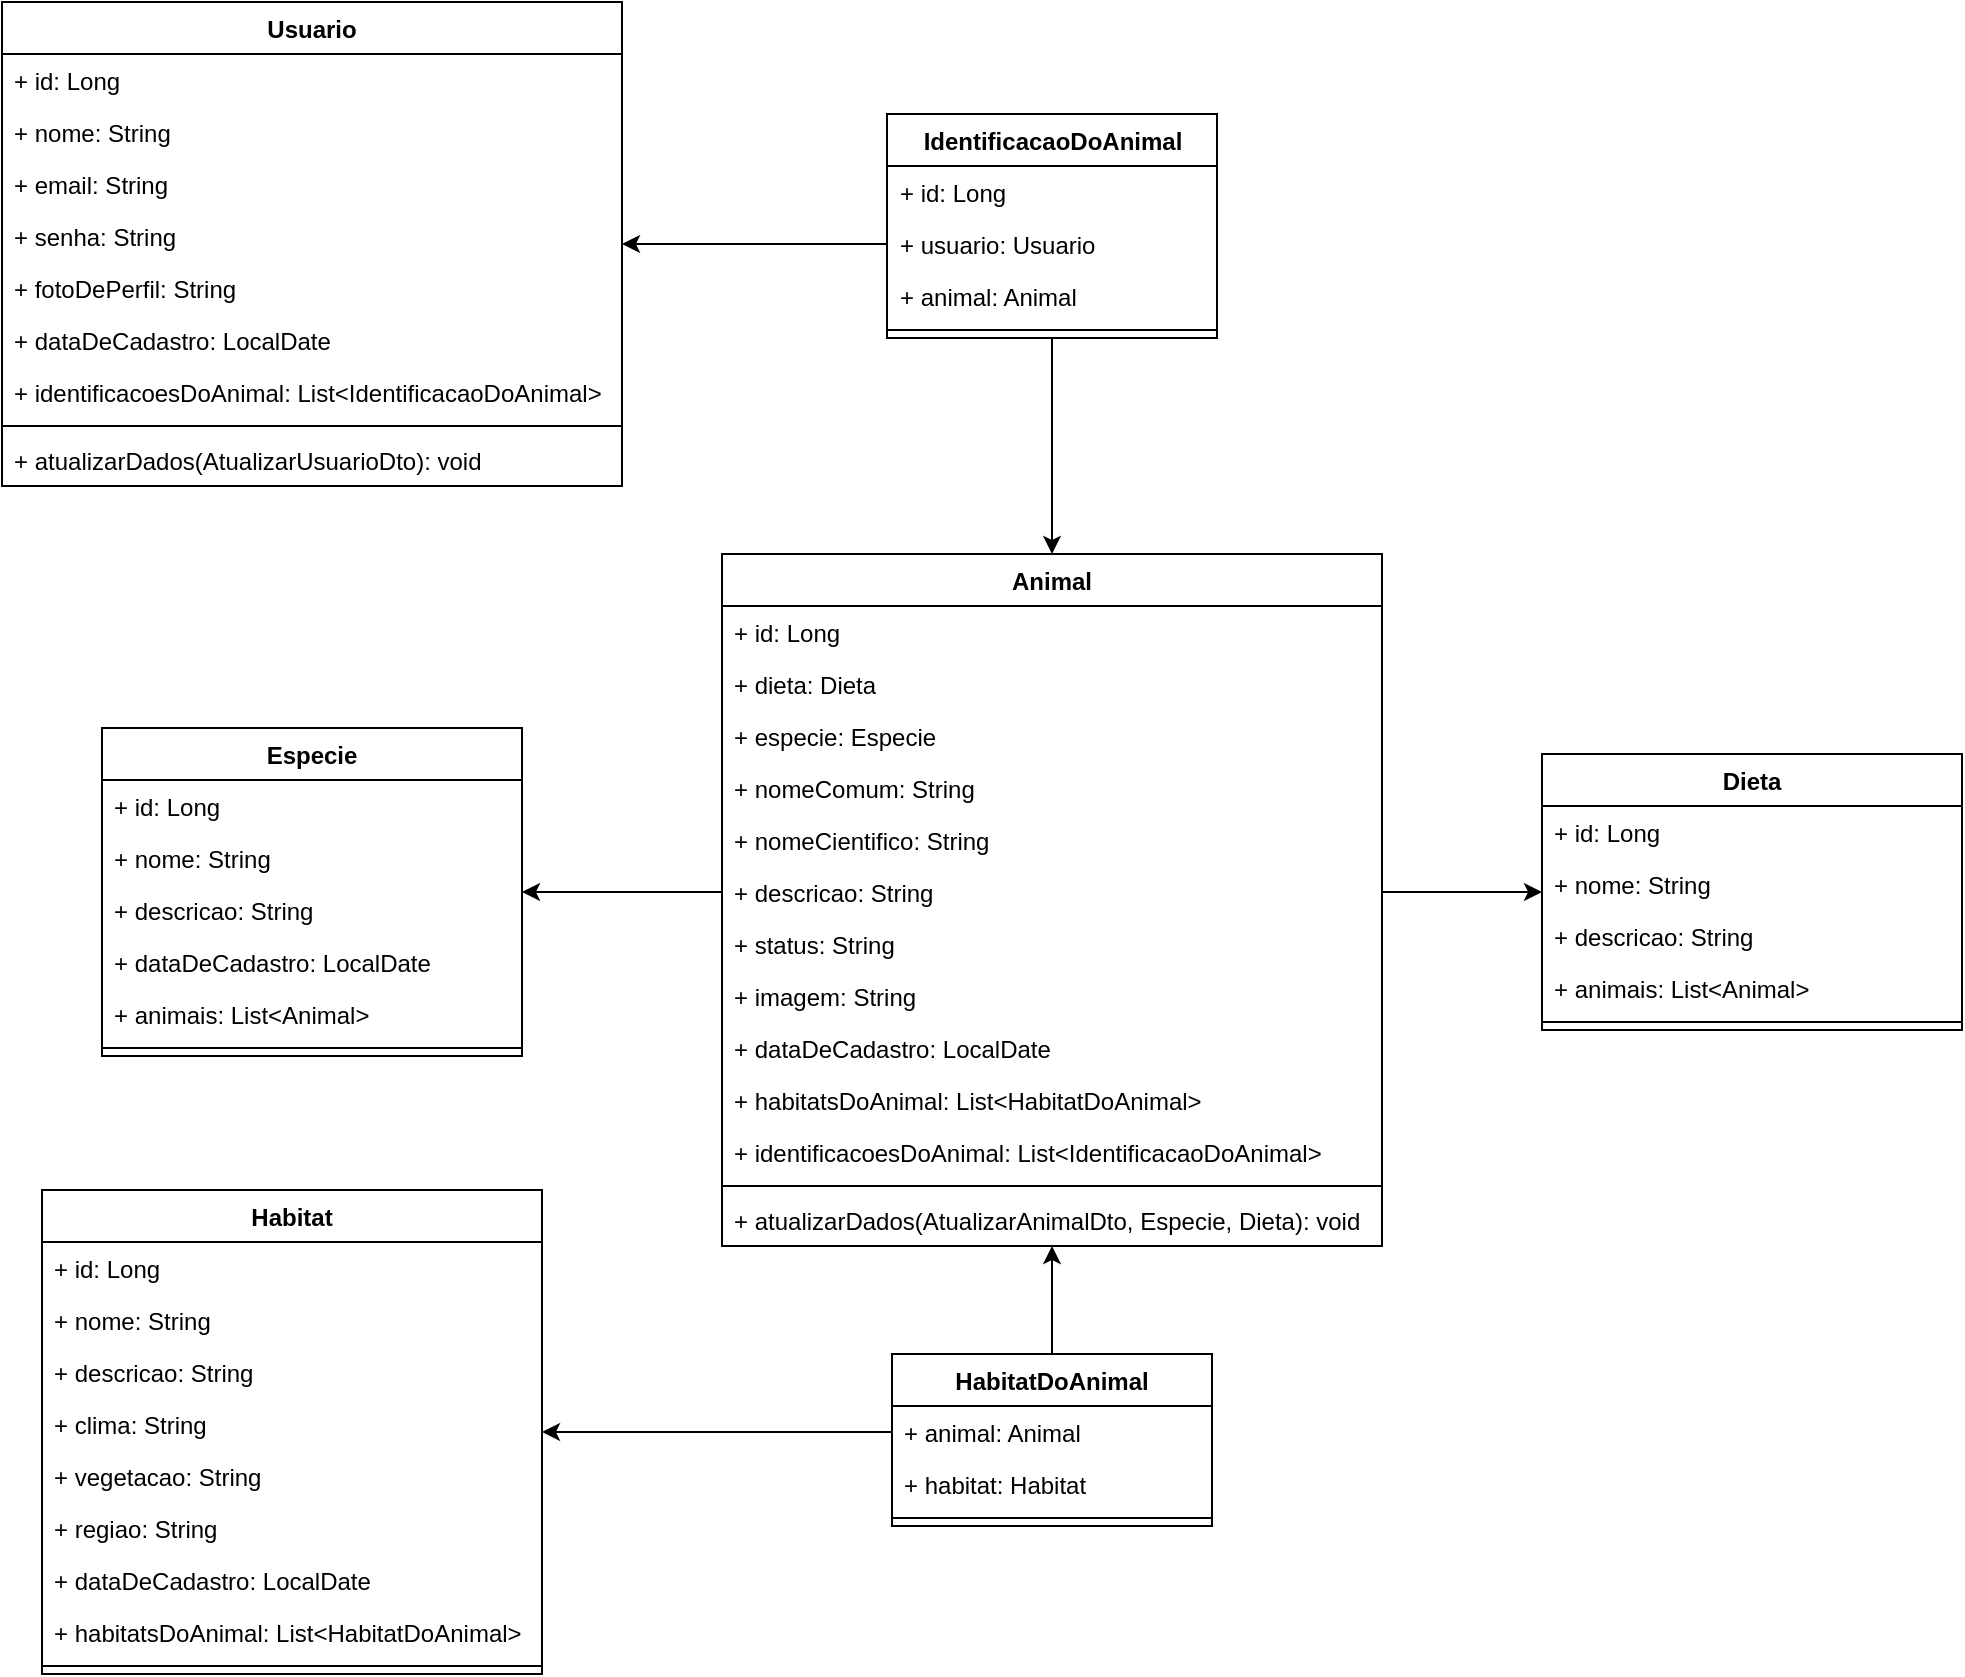 <mxfile version="24.3.1" type="device">
  <diagram name="Página-1" id="vnCN5ZzudigB0-TK1drn">
    <mxGraphModel dx="1556" dy="754" grid="1" gridSize="10" guides="1" tooltips="1" connect="1" arrows="1" fold="1" page="1" pageScale="1" pageWidth="827" pageHeight="1169" math="0" shadow="0">
      <root>
        <mxCell id="0" />
        <mxCell id="1" parent="0" />
        <mxCell id="UZVreMLu3sTQqI6S69wk-1" value="Animal" style="swimlane;fontStyle=1;align=center;verticalAlign=top;childLayout=stackLayout;horizontal=1;startSize=26;horizontalStack=0;resizeParent=1;resizeParentMax=0;resizeLast=0;collapsible=1;marginBottom=0;whiteSpace=wrap;html=1;" vertex="1" parent="1">
          <mxGeometry x="260" y="300" width="330" height="346" as="geometry" />
        </mxCell>
        <mxCell id="UZVreMLu3sTQqI6S69wk-2" value="+ id: Long" style="text;strokeColor=none;fillColor=none;align=left;verticalAlign=top;spacingLeft=4;spacingRight=4;overflow=hidden;rotatable=0;points=[[0,0.5],[1,0.5]];portConstraint=eastwest;whiteSpace=wrap;html=1;" vertex="1" parent="UZVreMLu3sTQqI6S69wk-1">
          <mxGeometry y="26" width="330" height="26" as="geometry" />
        </mxCell>
        <mxCell id="UZVreMLu3sTQqI6S69wk-5" value="+ dieta: Dieta" style="text;strokeColor=none;fillColor=none;align=left;verticalAlign=top;spacingLeft=4;spacingRight=4;overflow=hidden;rotatable=0;points=[[0,0.5],[1,0.5]];portConstraint=eastwest;whiteSpace=wrap;html=1;" vertex="1" parent="UZVreMLu3sTQqI6S69wk-1">
          <mxGeometry y="52" width="330" height="26" as="geometry" />
        </mxCell>
        <mxCell id="UZVreMLu3sTQqI6S69wk-6" value="+ especie: Especie" style="text;strokeColor=none;fillColor=none;align=left;verticalAlign=top;spacingLeft=4;spacingRight=4;overflow=hidden;rotatable=0;points=[[0,0.5],[1,0.5]];portConstraint=eastwest;whiteSpace=wrap;html=1;" vertex="1" parent="UZVreMLu3sTQqI6S69wk-1">
          <mxGeometry y="78" width="330" height="26" as="geometry" />
        </mxCell>
        <mxCell id="UZVreMLu3sTQqI6S69wk-7" value="+ nomeComum: String" style="text;strokeColor=none;fillColor=none;align=left;verticalAlign=top;spacingLeft=4;spacingRight=4;overflow=hidden;rotatable=0;points=[[0,0.5],[1,0.5]];portConstraint=eastwest;whiteSpace=wrap;html=1;" vertex="1" parent="UZVreMLu3sTQqI6S69wk-1">
          <mxGeometry y="104" width="330" height="26" as="geometry" />
        </mxCell>
        <mxCell id="UZVreMLu3sTQqI6S69wk-8" value="+ nomeCientifico: String" style="text;strokeColor=none;fillColor=none;align=left;verticalAlign=top;spacingLeft=4;spacingRight=4;overflow=hidden;rotatable=0;points=[[0,0.5],[1,0.5]];portConstraint=eastwest;whiteSpace=wrap;html=1;" vertex="1" parent="UZVreMLu3sTQqI6S69wk-1">
          <mxGeometry y="130" width="330" height="26" as="geometry" />
        </mxCell>
        <mxCell id="UZVreMLu3sTQqI6S69wk-9" value="+ descricao: String" style="text;strokeColor=none;fillColor=none;align=left;verticalAlign=top;spacingLeft=4;spacingRight=4;overflow=hidden;rotatable=0;points=[[0,0.5],[1,0.5]];portConstraint=eastwest;whiteSpace=wrap;html=1;" vertex="1" parent="UZVreMLu3sTQqI6S69wk-1">
          <mxGeometry y="156" width="330" height="26" as="geometry" />
        </mxCell>
        <mxCell id="UZVreMLu3sTQqI6S69wk-10" value="+ status: String" style="text;strokeColor=none;fillColor=none;align=left;verticalAlign=top;spacingLeft=4;spacingRight=4;overflow=hidden;rotatable=0;points=[[0,0.5],[1,0.5]];portConstraint=eastwest;whiteSpace=wrap;html=1;" vertex="1" parent="UZVreMLu3sTQqI6S69wk-1">
          <mxGeometry y="182" width="330" height="26" as="geometry" />
        </mxCell>
        <mxCell id="UZVreMLu3sTQqI6S69wk-11" value="+ imagem: String" style="text;strokeColor=none;fillColor=none;align=left;verticalAlign=top;spacingLeft=4;spacingRight=4;overflow=hidden;rotatable=0;points=[[0,0.5],[1,0.5]];portConstraint=eastwest;whiteSpace=wrap;html=1;" vertex="1" parent="UZVreMLu3sTQqI6S69wk-1">
          <mxGeometry y="208" width="330" height="26" as="geometry" />
        </mxCell>
        <mxCell id="UZVreMLu3sTQqI6S69wk-12" value="+ dataDeCadastro: LocalDate" style="text;strokeColor=none;fillColor=none;align=left;verticalAlign=top;spacingLeft=4;spacingRight=4;overflow=hidden;rotatable=0;points=[[0,0.5],[1,0.5]];portConstraint=eastwest;whiteSpace=wrap;html=1;" vertex="1" parent="UZVreMLu3sTQqI6S69wk-1">
          <mxGeometry y="234" width="330" height="26" as="geometry" />
        </mxCell>
        <mxCell id="UZVreMLu3sTQqI6S69wk-13" value="+ habitatsDoAnimal: List&amp;lt;HabitatDoAnimal&amp;gt;" style="text;strokeColor=none;fillColor=none;align=left;verticalAlign=top;spacingLeft=4;spacingRight=4;overflow=hidden;rotatable=0;points=[[0,0.5],[1,0.5]];portConstraint=eastwest;whiteSpace=wrap;html=1;" vertex="1" parent="UZVreMLu3sTQqI6S69wk-1">
          <mxGeometry y="260" width="330" height="26" as="geometry" />
        </mxCell>
        <mxCell id="UZVreMLu3sTQqI6S69wk-14" value="+ identificacoesDoAnimal: List&amp;lt;IdentificacaoDoAnimal&amp;gt;" style="text;strokeColor=none;fillColor=none;align=left;verticalAlign=top;spacingLeft=4;spacingRight=4;overflow=hidden;rotatable=0;points=[[0,0.5],[1,0.5]];portConstraint=eastwest;whiteSpace=wrap;html=1;" vertex="1" parent="UZVreMLu3sTQqI6S69wk-1">
          <mxGeometry y="286" width="330" height="26" as="geometry" />
        </mxCell>
        <mxCell id="UZVreMLu3sTQqI6S69wk-3" value="" style="line;strokeWidth=1;fillColor=none;align=left;verticalAlign=middle;spacingTop=-1;spacingLeft=3;spacingRight=3;rotatable=0;labelPosition=right;points=[];portConstraint=eastwest;strokeColor=inherit;" vertex="1" parent="UZVreMLu3sTQqI6S69wk-1">
          <mxGeometry y="312" width="330" height="8" as="geometry" />
        </mxCell>
        <mxCell id="UZVreMLu3sTQqI6S69wk-4" value="+ atualizarDados(AtualizarAnimalDto, Especie, Dieta): void" style="text;strokeColor=none;fillColor=none;align=left;verticalAlign=top;spacingLeft=4;spacingRight=4;overflow=hidden;rotatable=0;points=[[0,0.5],[1,0.5]];portConstraint=eastwest;whiteSpace=wrap;html=1;" vertex="1" parent="UZVreMLu3sTQqI6S69wk-1">
          <mxGeometry y="320" width="330" height="26" as="geometry" />
        </mxCell>
        <mxCell id="UZVreMLu3sTQqI6S69wk-15" value="Especie" style="swimlane;fontStyle=1;align=center;verticalAlign=top;childLayout=stackLayout;horizontal=1;startSize=26;horizontalStack=0;resizeParent=1;resizeParentMax=0;resizeLast=0;collapsible=1;marginBottom=0;whiteSpace=wrap;html=1;" vertex="1" parent="1">
          <mxGeometry x="-50" y="387" width="210" height="164" as="geometry" />
        </mxCell>
        <mxCell id="UZVreMLu3sTQqI6S69wk-16" value="+ id: Long" style="text;strokeColor=none;fillColor=none;align=left;verticalAlign=top;spacingLeft=4;spacingRight=4;overflow=hidden;rotatable=0;points=[[0,0.5],[1,0.5]];portConstraint=eastwest;whiteSpace=wrap;html=1;" vertex="1" parent="UZVreMLu3sTQqI6S69wk-15">
          <mxGeometry y="26" width="210" height="26" as="geometry" />
        </mxCell>
        <mxCell id="UZVreMLu3sTQqI6S69wk-19" value="+ nome: String" style="text;strokeColor=none;fillColor=none;align=left;verticalAlign=top;spacingLeft=4;spacingRight=4;overflow=hidden;rotatable=0;points=[[0,0.5],[1,0.5]];portConstraint=eastwest;whiteSpace=wrap;html=1;" vertex="1" parent="UZVreMLu3sTQqI6S69wk-15">
          <mxGeometry y="52" width="210" height="26" as="geometry" />
        </mxCell>
        <mxCell id="UZVreMLu3sTQqI6S69wk-20" value="+ descricao: String" style="text;strokeColor=none;fillColor=none;align=left;verticalAlign=top;spacingLeft=4;spacingRight=4;overflow=hidden;rotatable=0;points=[[0,0.5],[1,0.5]];portConstraint=eastwest;whiteSpace=wrap;html=1;" vertex="1" parent="UZVreMLu3sTQqI6S69wk-15">
          <mxGeometry y="78" width="210" height="26" as="geometry" />
        </mxCell>
        <mxCell id="UZVreMLu3sTQqI6S69wk-21" value="+ dataDeCadastro: LocalDate" style="text;strokeColor=none;fillColor=none;align=left;verticalAlign=top;spacingLeft=4;spacingRight=4;overflow=hidden;rotatable=0;points=[[0,0.5],[1,0.5]];portConstraint=eastwest;whiteSpace=wrap;html=1;" vertex="1" parent="UZVreMLu3sTQqI6S69wk-15">
          <mxGeometry y="104" width="210" height="26" as="geometry" />
        </mxCell>
        <mxCell id="UZVreMLu3sTQqI6S69wk-22" value="+ animais: List&amp;lt;Animal&amp;gt;" style="text;strokeColor=none;fillColor=none;align=left;verticalAlign=top;spacingLeft=4;spacingRight=4;overflow=hidden;rotatable=0;points=[[0,0.5],[1,0.5]];portConstraint=eastwest;whiteSpace=wrap;html=1;" vertex="1" parent="UZVreMLu3sTQqI6S69wk-15">
          <mxGeometry y="130" width="210" height="26" as="geometry" />
        </mxCell>
        <mxCell id="UZVreMLu3sTQqI6S69wk-17" value="" style="line;strokeWidth=1;fillColor=none;align=left;verticalAlign=middle;spacingTop=-1;spacingLeft=3;spacingRight=3;rotatable=0;labelPosition=right;points=[];portConstraint=eastwest;strokeColor=inherit;" vertex="1" parent="UZVreMLu3sTQqI6S69wk-15">
          <mxGeometry y="156" width="210" height="8" as="geometry" />
        </mxCell>
        <mxCell id="UZVreMLu3sTQqI6S69wk-23" value="Dieta" style="swimlane;fontStyle=1;align=center;verticalAlign=top;childLayout=stackLayout;horizontal=1;startSize=26;horizontalStack=0;resizeParent=1;resizeParentMax=0;resizeLast=0;collapsible=1;marginBottom=0;whiteSpace=wrap;html=1;" vertex="1" parent="1">
          <mxGeometry x="670" y="400" width="210" height="138" as="geometry" />
        </mxCell>
        <mxCell id="UZVreMLu3sTQqI6S69wk-24" value="+ id: Long" style="text;strokeColor=none;fillColor=none;align=left;verticalAlign=top;spacingLeft=4;spacingRight=4;overflow=hidden;rotatable=0;points=[[0,0.5],[1,0.5]];portConstraint=eastwest;whiteSpace=wrap;html=1;" vertex="1" parent="UZVreMLu3sTQqI6S69wk-23">
          <mxGeometry y="26" width="210" height="26" as="geometry" />
        </mxCell>
        <mxCell id="UZVreMLu3sTQqI6S69wk-25" value="+ nome: String" style="text;strokeColor=none;fillColor=none;align=left;verticalAlign=top;spacingLeft=4;spacingRight=4;overflow=hidden;rotatable=0;points=[[0,0.5],[1,0.5]];portConstraint=eastwest;whiteSpace=wrap;html=1;" vertex="1" parent="UZVreMLu3sTQqI6S69wk-23">
          <mxGeometry y="52" width="210" height="26" as="geometry" />
        </mxCell>
        <mxCell id="UZVreMLu3sTQqI6S69wk-26" value="+ descricao: String" style="text;strokeColor=none;fillColor=none;align=left;verticalAlign=top;spacingLeft=4;spacingRight=4;overflow=hidden;rotatable=0;points=[[0,0.5],[1,0.5]];portConstraint=eastwest;whiteSpace=wrap;html=1;" vertex="1" parent="UZVreMLu3sTQqI6S69wk-23">
          <mxGeometry y="78" width="210" height="26" as="geometry" />
        </mxCell>
        <mxCell id="UZVreMLu3sTQqI6S69wk-28" value="+ animais: List&amp;lt;Animal&amp;gt;" style="text;strokeColor=none;fillColor=none;align=left;verticalAlign=top;spacingLeft=4;spacingRight=4;overflow=hidden;rotatable=0;points=[[0,0.5],[1,0.5]];portConstraint=eastwest;whiteSpace=wrap;html=1;" vertex="1" parent="UZVreMLu3sTQqI6S69wk-23">
          <mxGeometry y="104" width="210" height="26" as="geometry" />
        </mxCell>
        <mxCell id="UZVreMLu3sTQqI6S69wk-29" value="" style="line;strokeWidth=1;fillColor=none;align=left;verticalAlign=middle;spacingTop=-1;spacingLeft=3;spacingRight=3;rotatable=0;labelPosition=right;points=[];portConstraint=eastwest;strokeColor=inherit;" vertex="1" parent="UZVreMLu3sTQqI6S69wk-23">
          <mxGeometry y="130" width="210" height="8" as="geometry" />
        </mxCell>
        <mxCell id="UZVreMLu3sTQqI6S69wk-66" style="edgeStyle=orthogonalEdgeStyle;rounded=0;orthogonalLoop=1;jettySize=auto;html=1;exitX=0.5;exitY=0;exitDx=0;exitDy=0;" edge="1" parent="1" source="UZVreMLu3sTQqI6S69wk-30" target="UZVreMLu3sTQqI6S69wk-1">
          <mxGeometry relative="1" as="geometry" />
        </mxCell>
        <mxCell id="UZVreMLu3sTQqI6S69wk-30" value="HabitatDoAnimal" style="swimlane;fontStyle=1;align=center;verticalAlign=top;childLayout=stackLayout;horizontal=1;startSize=26;horizontalStack=0;resizeParent=1;resizeParentMax=0;resizeLast=0;collapsible=1;marginBottom=0;whiteSpace=wrap;html=1;" vertex="1" parent="1">
          <mxGeometry x="345" y="700" width="160" height="86" as="geometry" />
        </mxCell>
        <mxCell id="UZVreMLu3sTQqI6S69wk-31" value="+ animal: Animal" style="text;strokeColor=none;fillColor=none;align=left;verticalAlign=top;spacingLeft=4;spacingRight=4;overflow=hidden;rotatable=0;points=[[0,0.5],[1,0.5]];portConstraint=eastwest;whiteSpace=wrap;html=1;" vertex="1" parent="UZVreMLu3sTQqI6S69wk-30">
          <mxGeometry y="26" width="160" height="26" as="geometry" />
        </mxCell>
        <mxCell id="UZVreMLu3sTQqI6S69wk-34" value="+ habitat: Habitat" style="text;strokeColor=none;fillColor=none;align=left;verticalAlign=top;spacingLeft=4;spacingRight=4;overflow=hidden;rotatable=0;points=[[0,0.5],[1,0.5]];portConstraint=eastwest;whiteSpace=wrap;html=1;" vertex="1" parent="UZVreMLu3sTQqI6S69wk-30">
          <mxGeometry y="52" width="160" height="26" as="geometry" />
        </mxCell>
        <mxCell id="UZVreMLu3sTQqI6S69wk-32" value="" style="line;strokeWidth=1;fillColor=none;align=left;verticalAlign=middle;spacingTop=-1;spacingLeft=3;spacingRight=3;rotatable=0;labelPosition=right;points=[];portConstraint=eastwest;strokeColor=inherit;" vertex="1" parent="UZVreMLu3sTQqI6S69wk-30">
          <mxGeometry y="78" width="160" height="8" as="geometry" />
        </mxCell>
        <mxCell id="UZVreMLu3sTQqI6S69wk-63" style="edgeStyle=orthogonalEdgeStyle;rounded=0;orthogonalLoop=1;jettySize=auto;html=1;exitX=0.5;exitY=1;exitDx=0;exitDy=0;entryX=0.5;entryY=0;entryDx=0;entryDy=0;" edge="1" parent="1" source="UZVreMLu3sTQqI6S69wk-35" target="UZVreMLu3sTQqI6S69wk-1">
          <mxGeometry relative="1" as="geometry" />
        </mxCell>
        <mxCell id="UZVreMLu3sTQqI6S69wk-35" value="IdentificacaoDoAnimal" style="swimlane;fontStyle=1;align=center;verticalAlign=top;childLayout=stackLayout;horizontal=1;startSize=26;horizontalStack=0;resizeParent=1;resizeParentMax=0;resizeLast=0;collapsible=1;marginBottom=0;whiteSpace=wrap;html=1;" vertex="1" parent="1">
          <mxGeometry x="342.5" y="80" width="165" height="112" as="geometry" />
        </mxCell>
        <mxCell id="UZVreMLu3sTQqI6S69wk-39" value="+ id: Long" style="text;strokeColor=none;fillColor=none;align=left;verticalAlign=top;spacingLeft=4;spacingRight=4;overflow=hidden;rotatable=0;points=[[0,0.5],[1,0.5]];portConstraint=eastwest;whiteSpace=wrap;html=1;" vertex="1" parent="UZVreMLu3sTQqI6S69wk-35">
          <mxGeometry y="26" width="165" height="26" as="geometry" />
        </mxCell>
        <mxCell id="UZVreMLu3sTQqI6S69wk-37" value="+ usuario: Usuario" style="text;strokeColor=none;fillColor=none;align=left;verticalAlign=top;spacingLeft=4;spacingRight=4;overflow=hidden;rotatable=0;points=[[0,0.5],[1,0.5]];portConstraint=eastwest;whiteSpace=wrap;html=1;" vertex="1" parent="UZVreMLu3sTQqI6S69wk-35">
          <mxGeometry y="52" width="165" height="26" as="geometry" />
        </mxCell>
        <mxCell id="UZVreMLu3sTQqI6S69wk-36" value="+ animal: Animal" style="text;strokeColor=none;fillColor=none;align=left;verticalAlign=top;spacingLeft=4;spacingRight=4;overflow=hidden;rotatable=0;points=[[0,0.5],[1,0.5]];portConstraint=eastwest;whiteSpace=wrap;html=1;" vertex="1" parent="UZVreMLu3sTQqI6S69wk-35">
          <mxGeometry y="78" width="165" height="26" as="geometry" />
        </mxCell>
        <mxCell id="UZVreMLu3sTQqI6S69wk-38" value="" style="line;strokeWidth=1;fillColor=none;align=left;verticalAlign=middle;spacingTop=-1;spacingLeft=3;spacingRight=3;rotatable=0;labelPosition=right;points=[];portConstraint=eastwest;strokeColor=inherit;" vertex="1" parent="UZVreMLu3sTQqI6S69wk-35">
          <mxGeometry y="104" width="165" height="8" as="geometry" />
        </mxCell>
        <mxCell id="UZVreMLu3sTQqI6S69wk-40" value="Usuario" style="swimlane;fontStyle=1;align=center;verticalAlign=top;childLayout=stackLayout;horizontal=1;startSize=26;horizontalStack=0;resizeParent=1;resizeParentMax=0;resizeLast=0;collapsible=1;marginBottom=0;whiteSpace=wrap;html=1;" vertex="1" parent="1">
          <mxGeometry x="-100" y="24" width="310" height="242" as="geometry" />
        </mxCell>
        <mxCell id="UZVreMLu3sTQqI6S69wk-41" value="+ id: Long" style="text;strokeColor=none;fillColor=none;align=left;verticalAlign=top;spacingLeft=4;spacingRight=4;overflow=hidden;rotatable=0;points=[[0,0.5],[1,0.5]];portConstraint=eastwest;whiteSpace=wrap;html=1;" vertex="1" parent="UZVreMLu3sTQqI6S69wk-40">
          <mxGeometry y="26" width="310" height="26" as="geometry" />
        </mxCell>
        <mxCell id="UZVreMLu3sTQqI6S69wk-42" value="+ nome: String" style="text;strokeColor=none;fillColor=none;align=left;verticalAlign=top;spacingLeft=4;spacingRight=4;overflow=hidden;rotatable=0;points=[[0,0.5],[1,0.5]];portConstraint=eastwest;whiteSpace=wrap;html=1;" vertex="1" parent="UZVreMLu3sTQqI6S69wk-40">
          <mxGeometry y="52" width="310" height="26" as="geometry" />
        </mxCell>
        <mxCell id="UZVreMLu3sTQqI6S69wk-43" value="+ email: String" style="text;strokeColor=none;fillColor=none;align=left;verticalAlign=top;spacingLeft=4;spacingRight=4;overflow=hidden;rotatable=0;points=[[0,0.5],[1,0.5]];portConstraint=eastwest;whiteSpace=wrap;html=1;" vertex="1" parent="UZVreMLu3sTQqI6S69wk-40">
          <mxGeometry y="78" width="310" height="26" as="geometry" />
        </mxCell>
        <mxCell id="UZVreMLu3sTQqI6S69wk-47" value="+ senha: String" style="text;strokeColor=none;fillColor=none;align=left;verticalAlign=top;spacingLeft=4;spacingRight=4;overflow=hidden;rotatable=0;points=[[0,0.5],[1,0.5]];portConstraint=eastwest;whiteSpace=wrap;html=1;" vertex="1" parent="UZVreMLu3sTQqI6S69wk-40">
          <mxGeometry y="104" width="310" height="26" as="geometry" />
        </mxCell>
        <mxCell id="UZVreMLu3sTQqI6S69wk-48" value="+ fotoDePerfil: String" style="text;strokeColor=none;fillColor=none;align=left;verticalAlign=top;spacingLeft=4;spacingRight=4;overflow=hidden;rotatable=0;points=[[0,0.5],[1,0.5]];portConstraint=eastwest;whiteSpace=wrap;html=1;" vertex="1" parent="UZVreMLu3sTQqI6S69wk-40">
          <mxGeometry y="130" width="310" height="26" as="geometry" />
        </mxCell>
        <mxCell id="UZVreMLu3sTQqI6S69wk-44" value="+ dataDeCadastro: LocalDate" style="text;strokeColor=none;fillColor=none;align=left;verticalAlign=top;spacingLeft=4;spacingRight=4;overflow=hidden;rotatable=0;points=[[0,0.5],[1,0.5]];portConstraint=eastwest;whiteSpace=wrap;html=1;" vertex="1" parent="UZVreMLu3sTQqI6S69wk-40">
          <mxGeometry y="156" width="310" height="26" as="geometry" />
        </mxCell>
        <mxCell id="UZVreMLu3sTQqI6S69wk-45" value="+ identificacoesDoAnimal: List&amp;lt;IdentificacaoDoAnimal&amp;gt;" style="text;strokeColor=none;fillColor=none;align=left;verticalAlign=top;spacingLeft=4;spacingRight=4;overflow=hidden;rotatable=0;points=[[0,0.5],[1,0.5]];portConstraint=eastwest;whiteSpace=wrap;html=1;" vertex="1" parent="UZVreMLu3sTQqI6S69wk-40">
          <mxGeometry y="182" width="310" height="26" as="geometry" />
        </mxCell>
        <mxCell id="UZVreMLu3sTQqI6S69wk-46" value="" style="line;strokeWidth=1;fillColor=none;align=left;verticalAlign=middle;spacingTop=-1;spacingLeft=3;spacingRight=3;rotatable=0;labelPosition=right;points=[];portConstraint=eastwest;strokeColor=inherit;" vertex="1" parent="UZVreMLu3sTQqI6S69wk-40">
          <mxGeometry y="208" width="310" height="8" as="geometry" />
        </mxCell>
        <mxCell id="UZVreMLu3sTQqI6S69wk-49" value="+ atualizarDados(AtualizarUsuarioDto): void" style="text;strokeColor=none;fillColor=none;align=left;verticalAlign=top;spacingLeft=4;spacingRight=4;overflow=hidden;rotatable=0;points=[[0,0.5],[1,0.5]];portConstraint=eastwest;whiteSpace=wrap;html=1;" vertex="1" parent="UZVreMLu3sTQqI6S69wk-40">
          <mxGeometry y="216" width="310" height="26" as="geometry" />
        </mxCell>
        <mxCell id="UZVreMLu3sTQqI6S69wk-50" value="Habitat" style="swimlane;fontStyle=1;align=center;verticalAlign=top;childLayout=stackLayout;horizontal=1;startSize=26;horizontalStack=0;resizeParent=1;resizeParentMax=0;resizeLast=0;collapsible=1;marginBottom=0;whiteSpace=wrap;html=1;" vertex="1" parent="1">
          <mxGeometry x="-80" y="618" width="250" height="242" as="geometry" />
        </mxCell>
        <mxCell id="UZVreMLu3sTQqI6S69wk-51" value="+ id: Long" style="text;strokeColor=none;fillColor=none;align=left;verticalAlign=top;spacingLeft=4;spacingRight=4;overflow=hidden;rotatable=0;points=[[0,0.5],[1,0.5]];portConstraint=eastwest;whiteSpace=wrap;html=1;" vertex="1" parent="UZVreMLu3sTQqI6S69wk-50">
          <mxGeometry y="26" width="250" height="26" as="geometry" />
        </mxCell>
        <mxCell id="UZVreMLu3sTQqI6S69wk-52" value="+ nome: String" style="text;strokeColor=none;fillColor=none;align=left;verticalAlign=top;spacingLeft=4;spacingRight=4;overflow=hidden;rotatable=0;points=[[0,0.5],[1,0.5]];portConstraint=eastwest;whiteSpace=wrap;html=1;" vertex="1" parent="UZVreMLu3sTQqI6S69wk-50">
          <mxGeometry y="52" width="250" height="26" as="geometry" />
        </mxCell>
        <mxCell id="UZVreMLu3sTQqI6S69wk-53" value="+ descricao: String" style="text;strokeColor=none;fillColor=none;align=left;verticalAlign=top;spacingLeft=4;spacingRight=4;overflow=hidden;rotatable=0;points=[[0,0.5],[1,0.5]];portConstraint=eastwest;whiteSpace=wrap;html=1;" vertex="1" parent="UZVreMLu3sTQqI6S69wk-50">
          <mxGeometry y="78" width="250" height="26" as="geometry" />
        </mxCell>
        <mxCell id="UZVreMLu3sTQqI6S69wk-57" value="+ clima: String" style="text;strokeColor=none;fillColor=none;align=left;verticalAlign=top;spacingLeft=4;spacingRight=4;overflow=hidden;rotatable=0;points=[[0,0.5],[1,0.5]];portConstraint=eastwest;whiteSpace=wrap;html=1;" vertex="1" parent="UZVreMLu3sTQqI6S69wk-50">
          <mxGeometry y="104" width="250" height="26" as="geometry" />
        </mxCell>
        <mxCell id="UZVreMLu3sTQqI6S69wk-59" value="+ vegetacao: String" style="text;strokeColor=none;fillColor=none;align=left;verticalAlign=top;spacingLeft=4;spacingRight=4;overflow=hidden;rotatable=0;points=[[0,0.5],[1,0.5]];portConstraint=eastwest;whiteSpace=wrap;html=1;" vertex="1" parent="UZVreMLu3sTQqI6S69wk-50">
          <mxGeometry y="130" width="250" height="26" as="geometry" />
        </mxCell>
        <mxCell id="UZVreMLu3sTQqI6S69wk-58" value="+ regiao: String" style="text;strokeColor=none;fillColor=none;align=left;verticalAlign=top;spacingLeft=4;spacingRight=4;overflow=hidden;rotatable=0;points=[[0,0.5],[1,0.5]];portConstraint=eastwest;whiteSpace=wrap;html=1;" vertex="1" parent="UZVreMLu3sTQqI6S69wk-50">
          <mxGeometry y="156" width="250" height="26" as="geometry" />
        </mxCell>
        <mxCell id="UZVreMLu3sTQqI6S69wk-54" value="+ dataDeCadastro: LocalDate" style="text;strokeColor=none;fillColor=none;align=left;verticalAlign=top;spacingLeft=4;spacingRight=4;overflow=hidden;rotatable=0;points=[[0,0.5],[1,0.5]];portConstraint=eastwest;whiteSpace=wrap;html=1;" vertex="1" parent="UZVreMLu3sTQqI6S69wk-50">
          <mxGeometry y="182" width="250" height="26" as="geometry" />
        </mxCell>
        <mxCell id="UZVreMLu3sTQqI6S69wk-60" value="+ habitatsDoAnimal: List&amp;lt;HabitatDoAnimal&amp;gt;" style="text;strokeColor=none;fillColor=none;align=left;verticalAlign=top;spacingLeft=4;spacingRight=4;overflow=hidden;rotatable=0;points=[[0,0.5],[1,0.5]];portConstraint=eastwest;whiteSpace=wrap;html=1;" vertex="1" parent="UZVreMLu3sTQqI6S69wk-50">
          <mxGeometry y="208" width="250" height="26" as="geometry" />
        </mxCell>
        <mxCell id="UZVreMLu3sTQqI6S69wk-56" value="" style="line;strokeWidth=1;fillColor=none;align=left;verticalAlign=middle;spacingTop=-1;spacingLeft=3;spacingRight=3;rotatable=0;labelPosition=right;points=[];portConstraint=eastwest;strokeColor=inherit;" vertex="1" parent="UZVreMLu3sTQqI6S69wk-50">
          <mxGeometry y="234" width="250" height="8" as="geometry" />
        </mxCell>
        <mxCell id="UZVreMLu3sTQqI6S69wk-62" style="edgeStyle=orthogonalEdgeStyle;rounded=0;orthogonalLoop=1;jettySize=auto;html=1;exitX=0;exitY=0.5;exitDx=0;exitDy=0;" edge="1" parent="1" source="UZVreMLu3sTQqI6S69wk-37" target="UZVreMLu3sTQqI6S69wk-40">
          <mxGeometry relative="1" as="geometry" />
        </mxCell>
        <mxCell id="UZVreMLu3sTQqI6S69wk-64" style="edgeStyle=orthogonalEdgeStyle;rounded=0;orthogonalLoop=1;jettySize=auto;html=1;exitX=0;exitY=0.5;exitDx=0;exitDy=0;" edge="1" parent="1" source="UZVreMLu3sTQqI6S69wk-9" target="UZVreMLu3sTQqI6S69wk-15">
          <mxGeometry relative="1" as="geometry" />
        </mxCell>
        <mxCell id="UZVreMLu3sTQqI6S69wk-65" style="edgeStyle=orthogonalEdgeStyle;rounded=0;orthogonalLoop=1;jettySize=auto;html=1;exitX=1;exitY=0.5;exitDx=0;exitDy=0;" edge="1" parent="1" source="UZVreMLu3sTQqI6S69wk-9" target="UZVreMLu3sTQqI6S69wk-23">
          <mxGeometry relative="1" as="geometry" />
        </mxCell>
        <mxCell id="UZVreMLu3sTQqI6S69wk-67" style="edgeStyle=orthogonalEdgeStyle;rounded=0;orthogonalLoop=1;jettySize=auto;html=1;exitX=0;exitY=0.5;exitDx=0;exitDy=0;" edge="1" parent="1" source="UZVreMLu3sTQqI6S69wk-31" target="UZVreMLu3sTQqI6S69wk-50">
          <mxGeometry relative="1" as="geometry" />
        </mxCell>
      </root>
    </mxGraphModel>
  </diagram>
</mxfile>

